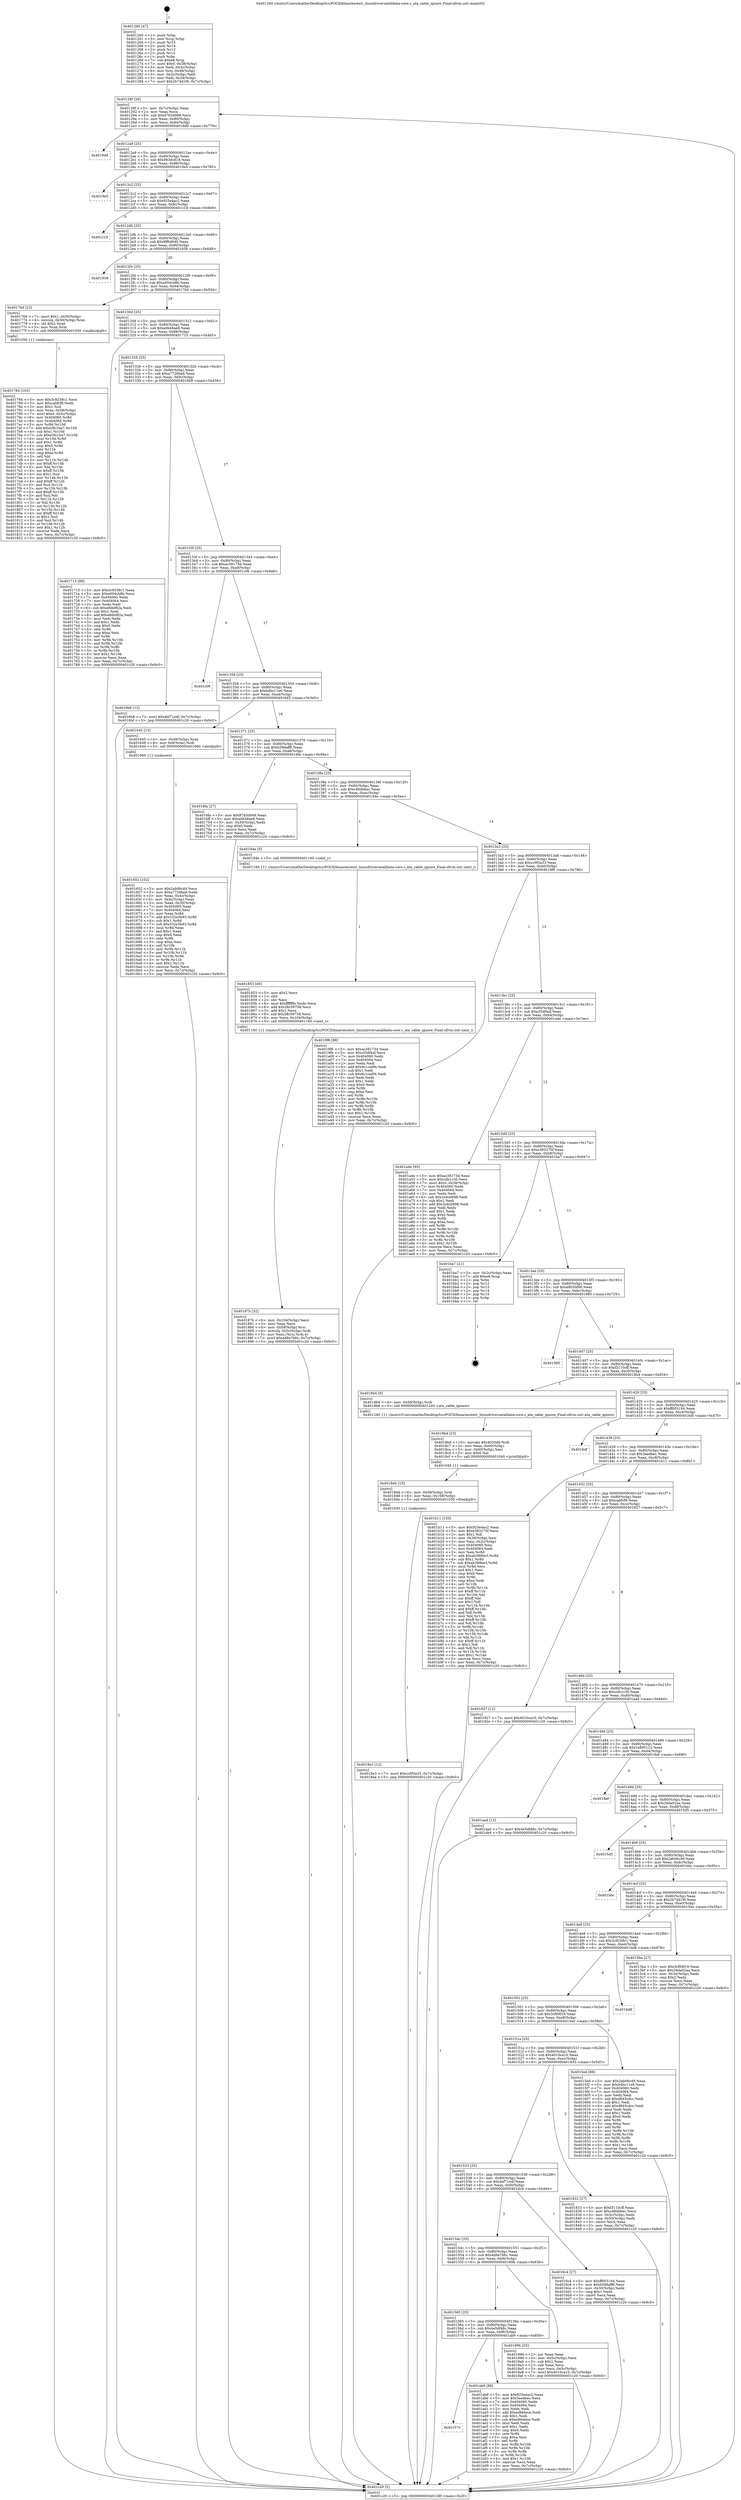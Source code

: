 digraph "0x401260" {
  label = "0x401260 (/mnt/c/Users/mathe/Desktop/tcc/POCII/binaries/extr_linuxdriversatalibata-core.c_ata_cable_ignore_Final-ollvm.out::main(0))"
  labelloc = "t"
  node[shape=record]

  Entry [label="",width=0.3,height=0.3,shape=circle,fillcolor=black,style=filled]
  "0x40128f" [label="{
     0x40128f [26]\l
     | [instrs]\l
     &nbsp;&nbsp;0x40128f \<+3\>: mov -0x7c(%rbp),%eax\l
     &nbsp;&nbsp;0x401292 \<+2\>: mov %eax,%ecx\l
     &nbsp;&nbsp;0x401294 \<+6\>: sub $0x8765d068,%ecx\l
     &nbsp;&nbsp;0x40129a \<+3\>: mov %eax,-0x80(%rbp)\l
     &nbsp;&nbsp;0x40129d \<+6\>: mov %ecx,-0x84(%rbp)\l
     &nbsp;&nbsp;0x4012a3 \<+6\>: je 00000000004019d9 \<main+0x779\>\l
  }"]
  "0x4019d9" [label="{
     0x4019d9\l
  }", style=dashed]
  "0x4012a9" [label="{
     0x4012a9 [25]\l
     | [instrs]\l
     &nbsp;&nbsp;0x4012a9 \<+5\>: jmp 00000000004012ae \<main+0x4e\>\l
     &nbsp;&nbsp;0x4012ae \<+3\>: mov -0x80(%rbp),%eax\l
     &nbsp;&nbsp;0x4012b1 \<+5\>: sub $0x883dc818,%eax\l
     &nbsp;&nbsp;0x4012b6 \<+6\>: mov %eax,-0x88(%rbp)\l
     &nbsp;&nbsp;0x4012bc \<+6\>: je 00000000004019e5 \<main+0x785\>\l
  }"]
  Exit [label="",width=0.3,height=0.3,shape=circle,fillcolor=black,style=filled,peripheries=2]
  "0x4019e5" [label="{
     0x4019e5\l
  }", style=dashed]
  "0x4012c2" [label="{
     0x4012c2 [25]\l
     | [instrs]\l
     &nbsp;&nbsp;0x4012c2 \<+5\>: jmp 00000000004012c7 \<main+0x67\>\l
     &nbsp;&nbsp;0x4012c7 \<+3\>: mov -0x80(%rbp),%eax\l
     &nbsp;&nbsp;0x4012ca \<+5\>: sub $0x925e4ac2,%eax\l
     &nbsp;&nbsp;0x4012cf \<+6\>: mov %eax,-0x8c(%rbp)\l
     &nbsp;&nbsp;0x4012d5 \<+6\>: je 0000000000401c19 \<main+0x9b9\>\l
  }"]
  "0x40157e" [label="{
     0x40157e\l
  }", style=dashed]
  "0x401c19" [label="{
     0x401c19\l
  }", style=dashed]
  "0x4012db" [label="{
     0x4012db [25]\l
     | [instrs]\l
     &nbsp;&nbsp;0x4012db \<+5\>: jmp 00000000004012e0 \<main+0x80\>\l
     &nbsp;&nbsp;0x4012e0 \<+3\>: mov -0x80(%rbp),%eax\l
     &nbsp;&nbsp;0x4012e3 \<+5\>: sub $0x9ff6d640,%eax\l
     &nbsp;&nbsp;0x4012e8 \<+6\>: mov %eax,-0x90(%rbp)\l
     &nbsp;&nbsp;0x4012ee \<+6\>: je 0000000000401938 \<main+0x6d8\>\l
  }"]
  "0x401ab9" [label="{
     0x401ab9 [88]\l
     | [instrs]\l
     &nbsp;&nbsp;0x401ab9 \<+5\>: mov $0x925e4ac2,%eax\l
     &nbsp;&nbsp;0x401abe \<+5\>: mov $0x3eedbec,%ecx\l
     &nbsp;&nbsp;0x401ac3 \<+7\>: mov 0x404060,%edx\l
     &nbsp;&nbsp;0x401aca \<+7\>: mov 0x404064,%esi\l
     &nbsp;&nbsp;0x401ad1 \<+2\>: mov %edx,%edi\l
     &nbsp;&nbsp;0x401ad3 \<+6\>: add $0xedfddece,%edi\l
     &nbsp;&nbsp;0x401ad9 \<+3\>: sub $0x1,%edi\l
     &nbsp;&nbsp;0x401adc \<+6\>: sub $0xedfddece,%edi\l
     &nbsp;&nbsp;0x401ae2 \<+3\>: imul %edi,%edx\l
     &nbsp;&nbsp;0x401ae5 \<+3\>: and $0x1,%edx\l
     &nbsp;&nbsp;0x401ae8 \<+3\>: cmp $0x0,%edx\l
     &nbsp;&nbsp;0x401aeb \<+4\>: sete %r8b\l
     &nbsp;&nbsp;0x401aef \<+3\>: cmp $0xa,%esi\l
     &nbsp;&nbsp;0x401af2 \<+4\>: setl %r9b\l
     &nbsp;&nbsp;0x401af6 \<+3\>: mov %r8b,%r10b\l
     &nbsp;&nbsp;0x401af9 \<+3\>: and %r9b,%r10b\l
     &nbsp;&nbsp;0x401afc \<+3\>: xor %r9b,%r8b\l
     &nbsp;&nbsp;0x401aff \<+3\>: or %r8b,%r10b\l
     &nbsp;&nbsp;0x401b02 \<+4\>: test $0x1,%r10b\l
     &nbsp;&nbsp;0x401b06 \<+3\>: cmovne %ecx,%eax\l
     &nbsp;&nbsp;0x401b09 \<+3\>: mov %eax,-0x7c(%rbp)\l
     &nbsp;&nbsp;0x401b0c \<+5\>: jmp 0000000000401c20 \<main+0x9c0\>\l
  }"]
  "0x401938" [label="{
     0x401938\l
  }", style=dashed]
  "0x4012f4" [label="{
     0x4012f4 [25]\l
     | [instrs]\l
     &nbsp;&nbsp;0x4012f4 \<+5\>: jmp 00000000004012f9 \<main+0x99\>\l
     &nbsp;&nbsp;0x4012f9 \<+3\>: mov -0x80(%rbp),%eax\l
     &nbsp;&nbsp;0x4012fc \<+5\>: sub $0xa004cb8b,%eax\l
     &nbsp;&nbsp;0x401301 \<+6\>: mov %eax,-0x94(%rbp)\l
     &nbsp;&nbsp;0x401307 \<+6\>: je 000000000040176d \<main+0x50d\>\l
  }"]
  "0x4018e3" [label="{
     0x4018e3 [12]\l
     | [instrs]\l
     &nbsp;&nbsp;0x4018e3 \<+7\>: movl $0xcc0f3a33,-0x7c(%rbp)\l
     &nbsp;&nbsp;0x4018ea \<+5\>: jmp 0000000000401c20 \<main+0x9c0\>\l
  }"]
  "0x40176d" [label="{
     0x40176d [23]\l
     | [instrs]\l
     &nbsp;&nbsp;0x40176d \<+7\>: movl $0x1,-0x50(%rbp)\l
     &nbsp;&nbsp;0x401774 \<+4\>: movslq -0x50(%rbp),%rax\l
     &nbsp;&nbsp;0x401778 \<+4\>: shl $0x2,%rax\l
     &nbsp;&nbsp;0x40177c \<+3\>: mov %rax,%rdi\l
     &nbsp;&nbsp;0x40177f \<+5\>: call 0000000000401050 \<malloc@plt\>\l
     | [calls]\l
     &nbsp;&nbsp;0x401050 \{1\} (unknown)\l
  }"]
  "0x40130d" [label="{
     0x40130d [25]\l
     | [instrs]\l
     &nbsp;&nbsp;0x40130d \<+5\>: jmp 0000000000401312 \<main+0xb2\>\l
     &nbsp;&nbsp;0x401312 \<+3\>: mov -0x80(%rbp),%eax\l
     &nbsp;&nbsp;0x401315 \<+5\>: sub $0xa0b48ae9,%eax\l
     &nbsp;&nbsp;0x40131a \<+6\>: mov %eax,-0x98(%rbp)\l
     &nbsp;&nbsp;0x401320 \<+6\>: je 0000000000401715 \<main+0x4b5\>\l
  }"]
  "0x4018d4" [label="{
     0x4018d4 [15]\l
     | [instrs]\l
     &nbsp;&nbsp;0x4018d4 \<+4\>: mov -0x58(%rbp),%rdi\l
     &nbsp;&nbsp;0x4018d8 \<+6\>: mov %eax,-0x108(%rbp)\l
     &nbsp;&nbsp;0x4018de \<+5\>: call 0000000000401030 \<free@plt\>\l
     | [calls]\l
     &nbsp;&nbsp;0x401030 \{1\} (unknown)\l
  }"]
  "0x401715" [label="{
     0x401715 [88]\l
     | [instrs]\l
     &nbsp;&nbsp;0x401715 \<+5\>: mov $0x3c9258c1,%eax\l
     &nbsp;&nbsp;0x40171a \<+5\>: mov $0xa004cb8b,%ecx\l
     &nbsp;&nbsp;0x40171f \<+7\>: mov 0x404060,%edx\l
     &nbsp;&nbsp;0x401726 \<+7\>: mov 0x404064,%esi\l
     &nbsp;&nbsp;0x40172d \<+2\>: mov %edx,%edi\l
     &nbsp;&nbsp;0x40172f \<+6\>: sub $0xe8dbf82a,%edi\l
     &nbsp;&nbsp;0x401735 \<+3\>: sub $0x1,%edi\l
     &nbsp;&nbsp;0x401738 \<+6\>: add $0xe8dbf82a,%edi\l
     &nbsp;&nbsp;0x40173e \<+3\>: imul %edi,%edx\l
     &nbsp;&nbsp;0x401741 \<+3\>: and $0x1,%edx\l
     &nbsp;&nbsp;0x401744 \<+3\>: cmp $0x0,%edx\l
     &nbsp;&nbsp;0x401747 \<+4\>: sete %r8b\l
     &nbsp;&nbsp;0x40174b \<+3\>: cmp $0xa,%esi\l
     &nbsp;&nbsp;0x40174e \<+4\>: setl %r9b\l
     &nbsp;&nbsp;0x401752 \<+3\>: mov %r8b,%r10b\l
     &nbsp;&nbsp;0x401755 \<+3\>: and %r9b,%r10b\l
     &nbsp;&nbsp;0x401758 \<+3\>: xor %r9b,%r8b\l
     &nbsp;&nbsp;0x40175b \<+3\>: or %r8b,%r10b\l
     &nbsp;&nbsp;0x40175e \<+4\>: test $0x1,%r10b\l
     &nbsp;&nbsp;0x401762 \<+3\>: cmovne %ecx,%eax\l
     &nbsp;&nbsp;0x401765 \<+3\>: mov %eax,-0x7c(%rbp)\l
     &nbsp;&nbsp;0x401768 \<+5\>: jmp 0000000000401c20 \<main+0x9c0\>\l
  }"]
  "0x401326" [label="{
     0x401326 [25]\l
     | [instrs]\l
     &nbsp;&nbsp;0x401326 \<+5\>: jmp 000000000040132b \<main+0xcb\>\l
     &nbsp;&nbsp;0x40132b \<+3\>: mov -0x80(%rbp),%eax\l
     &nbsp;&nbsp;0x40132e \<+5\>: sub $0xa7726ba9,%eax\l
     &nbsp;&nbsp;0x401333 \<+6\>: mov %eax,-0x9c(%rbp)\l
     &nbsp;&nbsp;0x401339 \<+6\>: je 00000000004016b8 \<main+0x458\>\l
  }"]
  "0x4018bd" [label="{
     0x4018bd [23]\l
     | [instrs]\l
     &nbsp;&nbsp;0x4018bd \<+10\>: movabs $0x4020d6,%rdi\l
     &nbsp;&nbsp;0x4018c7 \<+3\>: mov %eax,-0x60(%rbp)\l
     &nbsp;&nbsp;0x4018ca \<+3\>: mov -0x60(%rbp),%esi\l
     &nbsp;&nbsp;0x4018cd \<+2\>: mov $0x0,%al\l
     &nbsp;&nbsp;0x4018cf \<+5\>: call 0000000000401040 \<printf@plt\>\l
     | [calls]\l
     &nbsp;&nbsp;0x401040 \{1\} (unknown)\l
  }"]
  "0x4016b8" [label="{
     0x4016b8 [12]\l
     | [instrs]\l
     &nbsp;&nbsp;0x4016b8 \<+7\>: movl $0x4bf71e4f,-0x7c(%rbp)\l
     &nbsp;&nbsp;0x4016bf \<+5\>: jmp 0000000000401c20 \<main+0x9c0\>\l
  }"]
  "0x40133f" [label="{
     0x40133f [25]\l
     | [instrs]\l
     &nbsp;&nbsp;0x40133f \<+5\>: jmp 0000000000401344 \<main+0xe4\>\l
     &nbsp;&nbsp;0x401344 \<+3\>: mov -0x80(%rbp),%eax\l
     &nbsp;&nbsp;0x401347 \<+5\>: sub $0xac38173d,%eax\l
     &nbsp;&nbsp;0x40134c \<+6\>: mov %eax,-0xa0(%rbp)\l
     &nbsp;&nbsp;0x401352 \<+6\>: je 0000000000401c06 \<main+0x9a6\>\l
  }"]
  "0x401565" [label="{
     0x401565 [25]\l
     | [instrs]\l
     &nbsp;&nbsp;0x401565 \<+5\>: jmp 000000000040156a \<main+0x30a\>\l
     &nbsp;&nbsp;0x40156a \<+3\>: mov -0x80(%rbp),%eax\l
     &nbsp;&nbsp;0x40156d \<+5\>: sub $0x4e5df46c,%eax\l
     &nbsp;&nbsp;0x401572 \<+6\>: mov %eax,-0xf8(%rbp)\l
     &nbsp;&nbsp;0x401578 \<+6\>: je 0000000000401ab9 \<main+0x859\>\l
  }"]
  "0x401c06" [label="{
     0x401c06\l
  }", style=dashed]
  "0x401358" [label="{
     0x401358 [25]\l
     | [instrs]\l
     &nbsp;&nbsp;0x401358 \<+5\>: jmp 000000000040135d \<main+0xfd\>\l
     &nbsp;&nbsp;0x40135d \<+3\>: mov -0x80(%rbp),%eax\l
     &nbsp;&nbsp;0x401360 \<+5\>: sub $0xb4bc11e6,%eax\l
     &nbsp;&nbsp;0x401365 \<+6\>: mov %eax,-0xa4(%rbp)\l
     &nbsp;&nbsp;0x40136b \<+6\>: je 0000000000401645 \<main+0x3e5\>\l
  }"]
  "0x40189b" [label="{
     0x40189b [25]\l
     | [instrs]\l
     &nbsp;&nbsp;0x40189b \<+2\>: xor %eax,%eax\l
     &nbsp;&nbsp;0x40189d \<+3\>: mov -0x5c(%rbp),%ecx\l
     &nbsp;&nbsp;0x4018a0 \<+3\>: sub $0x1,%eax\l
     &nbsp;&nbsp;0x4018a3 \<+2\>: sub %eax,%ecx\l
     &nbsp;&nbsp;0x4018a5 \<+3\>: mov %ecx,-0x5c(%rbp)\l
     &nbsp;&nbsp;0x4018a8 \<+7\>: movl $0x4010ca10,-0x7c(%rbp)\l
     &nbsp;&nbsp;0x4018af \<+5\>: jmp 0000000000401c20 \<main+0x9c0\>\l
  }"]
  "0x401645" [label="{
     0x401645 [13]\l
     | [instrs]\l
     &nbsp;&nbsp;0x401645 \<+4\>: mov -0x48(%rbp),%rax\l
     &nbsp;&nbsp;0x401649 \<+4\>: mov 0x8(%rax),%rdi\l
     &nbsp;&nbsp;0x40164d \<+5\>: call 0000000000401060 \<atoi@plt\>\l
     | [calls]\l
     &nbsp;&nbsp;0x401060 \{1\} (unknown)\l
  }"]
  "0x401371" [label="{
     0x401371 [25]\l
     | [instrs]\l
     &nbsp;&nbsp;0x401371 \<+5\>: jmp 0000000000401376 \<main+0x116\>\l
     &nbsp;&nbsp;0x401376 \<+3\>: mov -0x80(%rbp),%eax\l
     &nbsp;&nbsp;0x401379 \<+5\>: sub $0xb59daff6,%eax\l
     &nbsp;&nbsp;0x40137e \<+6\>: mov %eax,-0xa8(%rbp)\l
     &nbsp;&nbsp;0x401384 \<+6\>: je 00000000004016fa \<main+0x49a\>\l
  }"]
  "0x40187b" [label="{
     0x40187b [32]\l
     | [instrs]\l
     &nbsp;&nbsp;0x40187b \<+6\>: mov -0x104(%rbp),%ecx\l
     &nbsp;&nbsp;0x401881 \<+3\>: imul %eax,%ecx\l
     &nbsp;&nbsp;0x401884 \<+4\>: mov -0x58(%rbp),%rsi\l
     &nbsp;&nbsp;0x401888 \<+4\>: movslq -0x5c(%rbp),%rdi\l
     &nbsp;&nbsp;0x40188c \<+3\>: mov %ecx,(%rsi,%rdi,4)\l
     &nbsp;&nbsp;0x40188f \<+7\>: movl $0x4d6e766c,-0x7c(%rbp)\l
     &nbsp;&nbsp;0x401896 \<+5\>: jmp 0000000000401c20 \<main+0x9c0\>\l
  }"]
  "0x4016fa" [label="{
     0x4016fa [27]\l
     | [instrs]\l
     &nbsp;&nbsp;0x4016fa \<+5\>: mov $0x8765d068,%eax\l
     &nbsp;&nbsp;0x4016ff \<+5\>: mov $0xa0b48ae9,%ecx\l
     &nbsp;&nbsp;0x401704 \<+3\>: mov -0x30(%rbp),%edx\l
     &nbsp;&nbsp;0x401707 \<+3\>: cmp $0x0,%edx\l
     &nbsp;&nbsp;0x40170a \<+3\>: cmove %ecx,%eax\l
     &nbsp;&nbsp;0x40170d \<+3\>: mov %eax,-0x7c(%rbp)\l
     &nbsp;&nbsp;0x401710 \<+5\>: jmp 0000000000401c20 \<main+0x9c0\>\l
  }"]
  "0x40138a" [label="{
     0x40138a [25]\l
     | [instrs]\l
     &nbsp;&nbsp;0x40138a \<+5\>: jmp 000000000040138f \<main+0x12f\>\l
     &nbsp;&nbsp;0x40138f \<+3\>: mov -0x80(%rbp),%eax\l
     &nbsp;&nbsp;0x401392 \<+5\>: sub $0xc484bbec,%eax\l
     &nbsp;&nbsp;0x401397 \<+6\>: mov %eax,-0xac(%rbp)\l
     &nbsp;&nbsp;0x40139d \<+6\>: je 000000000040184e \<main+0x5ee\>\l
  }"]
  "0x401853" [label="{
     0x401853 [40]\l
     | [instrs]\l
     &nbsp;&nbsp;0x401853 \<+5\>: mov $0x2,%ecx\l
     &nbsp;&nbsp;0x401858 \<+1\>: cltd\l
     &nbsp;&nbsp;0x401859 \<+2\>: idiv %ecx\l
     &nbsp;&nbsp;0x40185b \<+6\>: imul $0xfffffffe,%edx,%ecx\l
     &nbsp;&nbsp;0x401861 \<+6\>: add $0x38c59758,%ecx\l
     &nbsp;&nbsp;0x401867 \<+3\>: add $0x1,%ecx\l
     &nbsp;&nbsp;0x40186a \<+6\>: sub $0x38c59758,%ecx\l
     &nbsp;&nbsp;0x401870 \<+6\>: mov %ecx,-0x104(%rbp)\l
     &nbsp;&nbsp;0x401876 \<+5\>: call 0000000000401160 \<next_i\>\l
     | [calls]\l
     &nbsp;&nbsp;0x401160 \{1\} (/mnt/c/Users/mathe/Desktop/tcc/POCII/binaries/extr_linuxdriversatalibata-core.c_ata_cable_ignore_Final-ollvm.out::next_i)\l
  }"]
  "0x40184e" [label="{
     0x40184e [5]\l
     | [instrs]\l
     &nbsp;&nbsp;0x40184e \<+5\>: call 0000000000401160 \<next_i\>\l
     | [calls]\l
     &nbsp;&nbsp;0x401160 \{1\} (/mnt/c/Users/mathe/Desktop/tcc/POCII/binaries/extr_linuxdriversatalibata-core.c_ata_cable_ignore_Final-ollvm.out::next_i)\l
  }"]
  "0x4013a3" [label="{
     0x4013a3 [25]\l
     | [instrs]\l
     &nbsp;&nbsp;0x4013a3 \<+5\>: jmp 00000000004013a8 \<main+0x148\>\l
     &nbsp;&nbsp;0x4013a8 \<+3\>: mov -0x80(%rbp),%eax\l
     &nbsp;&nbsp;0x4013ab \<+5\>: sub $0xcc0f3a33,%eax\l
     &nbsp;&nbsp;0x4013b0 \<+6\>: mov %eax,-0xb0(%rbp)\l
     &nbsp;&nbsp;0x4013b6 \<+6\>: je 00000000004019f6 \<main+0x796\>\l
  }"]
  "0x401784" [label="{
     0x401784 [163]\l
     | [instrs]\l
     &nbsp;&nbsp;0x401784 \<+5\>: mov $0x3c9258c1,%ecx\l
     &nbsp;&nbsp;0x401789 \<+5\>: mov $0xcabfcf9,%edx\l
     &nbsp;&nbsp;0x40178e \<+3\>: mov $0x1,%sil\l
     &nbsp;&nbsp;0x401791 \<+4\>: mov %rax,-0x58(%rbp)\l
     &nbsp;&nbsp;0x401795 \<+7\>: movl $0x0,-0x5c(%rbp)\l
     &nbsp;&nbsp;0x40179c \<+8\>: mov 0x404060,%r8d\l
     &nbsp;&nbsp;0x4017a4 \<+8\>: mov 0x404064,%r9d\l
     &nbsp;&nbsp;0x4017ac \<+3\>: mov %r8d,%r10d\l
     &nbsp;&nbsp;0x4017af \<+7\>: add $0xe3fc1ba7,%r10d\l
     &nbsp;&nbsp;0x4017b6 \<+4\>: sub $0x1,%r10d\l
     &nbsp;&nbsp;0x4017ba \<+7\>: sub $0xe3fc1ba7,%r10d\l
     &nbsp;&nbsp;0x4017c1 \<+4\>: imul %r10d,%r8d\l
     &nbsp;&nbsp;0x4017c5 \<+4\>: and $0x1,%r8d\l
     &nbsp;&nbsp;0x4017c9 \<+4\>: cmp $0x0,%r8d\l
     &nbsp;&nbsp;0x4017cd \<+4\>: sete %r11b\l
     &nbsp;&nbsp;0x4017d1 \<+4\>: cmp $0xa,%r9d\l
     &nbsp;&nbsp;0x4017d5 \<+3\>: setl %bl\l
     &nbsp;&nbsp;0x4017d8 \<+3\>: mov %r11b,%r14b\l
     &nbsp;&nbsp;0x4017db \<+4\>: xor $0xff,%r14b\l
     &nbsp;&nbsp;0x4017df \<+3\>: mov %bl,%r15b\l
     &nbsp;&nbsp;0x4017e2 \<+4\>: xor $0xff,%r15b\l
     &nbsp;&nbsp;0x4017e6 \<+4\>: xor $0x1,%sil\l
     &nbsp;&nbsp;0x4017ea \<+3\>: mov %r14b,%r12b\l
     &nbsp;&nbsp;0x4017ed \<+4\>: and $0xff,%r12b\l
     &nbsp;&nbsp;0x4017f1 \<+3\>: and %sil,%r11b\l
     &nbsp;&nbsp;0x4017f4 \<+3\>: mov %r15b,%r13b\l
     &nbsp;&nbsp;0x4017f7 \<+4\>: and $0xff,%r13b\l
     &nbsp;&nbsp;0x4017fb \<+3\>: and %sil,%bl\l
     &nbsp;&nbsp;0x4017fe \<+3\>: or %r11b,%r12b\l
     &nbsp;&nbsp;0x401801 \<+3\>: or %bl,%r13b\l
     &nbsp;&nbsp;0x401804 \<+3\>: xor %r13b,%r12b\l
     &nbsp;&nbsp;0x401807 \<+3\>: or %r15b,%r14b\l
     &nbsp;&nbsp;0x40180a \<+4\>: xor $0xff,%r14b\l
     &nbsp;&nbsp;0x40180e \<+4\>: or $0x1,%sil\l
     &nbsp;&nbsp;0x401812 \<+3\>: and %sil,%r14b\l
     &nbsp;&nbsp;0x401815 \<+3\>: or %r14b,%r12b\l
     &nbsp;&nbsp;0x401818 \<+4\>: test $0x1,%r12b\l
     &nbsp;&nbsp;0x40181c \<+3\>: cmovne %edx,%ecx\l
     &nbsp;&nbsp;0x40181f \<+3\>: mov %ecx,-0x7c(%rbp)\l
     &nbsp;&nbsp;0x401822 \<+5\>: jmp 0000000000401c20 \<main+0x9c0\>\l
  }"]
  "0x4019f6" [label="{
     0x4019f6 [88]\l
     | [instrs]\l
     &nbsp;&nbsp;0x4019f6 \<+5\>: mov $0xac38173d,%eax\l
     &nbsp;&nbsp;0x4019fb \<+5\>: mov $0xcf3df4af,%ecx\l
     &nbsp;&nbsp;0x401a00 \<+7\>: mov 0x404060,%edx\l
     &nbsp;&nbsp;0x401a07 \<+7\>: mov 0x404064,%esi\l
     &nbsp;&nbsp;0x401a0e \<+2\>: mov %edx,%edi\l
     &nbsp;&nbsp;0x401a10 \<+6\>: add $0x9c1ca9f4,%edi\l
     &nbsp;&nbsp;0x401a16 \<+3\>: sub $0x1,%edi\l
     &nbsp;&nbsp;0x401a19 \<+6\>: sub $0x9c1ca9f4,%edi\l
     &nbsp;&nbsp;0x401a1f \<+3\>: imul %edi,%edx\l
     &nbsp;&nbsp;0x401a22 \<+3\>: and $0x1,%edx\l
     &nbsp;&nbsp;0x401a25 \<+3\>: cmp $0x0,%edx\l
     &nbsp;&nbsp;0x401a28 \<+4\>: sete %r8b\l
     &nbsp;&nbsp;0x401a2c \<+3\>: cmp $0xa,%esi\l
     &nbsp;&nbsp;0x401a2f \<+4\>: setl %r9b\l
     &nbsp;&nbsp;0x401a33 \<+3\>: mov %r8b,%r10b\l
     &nbsp;&nbsp;0x401a36 \<+3\>: and %r9b,%r10b\l
     &nbsp;&nbsp;0x401a39 \<+3\>: xor %r9b,%r8b\l
     &nbsp;&nbsp;0x401a3c \<+3\>: or %r8b,%r10b\l
     &nbsp;&nbsp;0x401a3f \<+4\>: test $0x1,%r10b\l
     &nbsp;&nbsp;0x401a43 \<+3\>: cmovne %ecx,%eax\l
     &nbsp;&nbsp;0x401a46 \<+3\>: mov %eax,-0x7c(%rbp)\l
     &nbsp;&nbsp;0x401a49 \<+5\>: jmp 0000000000401c20 \<main+0x9c0\>\l
  }"]
  "0x4013bc" [label="{
     0x4013bc [25]\l
     | [instrs]\l
     &nbsp;&nbsp;0x4013bc \<+5\>: jmp 00000000004013c1 \<main+0x161\>\l
     &nbsp;&nbsp;0x4013c1 \<+3\>: mov -0x80(%rbp),%eax\l
     &nbsp;&nbsp;0x4013c4 \<+5\>: sub $0xcf3df4af,%eax\l
     &nbsp;&nbsp;0x4013c9 \<+6\>: mov %eax,-0xb4(%rbp)\l
     &nbsp;&nbsp;0x4013cf \<+6\>: je 0000000000401a4e \<main+0x7ee\>\l
  }"]
  "0x40154c" [label="{
     0x40154c [25]\l
     | [instrs]\l
     &nbsp;&nbsp;0x40154c \<+5\>: jmp 0000000000401551 \<main+0x2f1\>\l
     &nbsp;&nbsp;0x401551 \<+3\>: mov -0x80(%rbp),%eax\l
     &nbsp;&nbsp;0x401554 \<+5\>: sub $0x4d6e766c,%eax\l
     &nbsp;&nbsp;0x401559 \<+6\>: mov %eax,-0xf4(%rbp)\l
     &nbsp;&nbsp;0x40155f \<+6\>: je 000000000040189b \<main+0x63b\>\l
  }"]
  "0x401a4e" [label="{
     0x401a4e [95]\l
     | [instrs]\l
     &nbsp;&nbsp;0x401a4e \<+5\>: mov $0xac38173d,%eax\l
     &nbsp;&nbsp;0x401a53 \<+5\>: mov $0xcdb1c30,%ecx\l
     &nbsp;&nbsp;0x401a58 \<+7\>: movl $0x0,-0x38(%rbp)\l
     &nbsp;&nbsp;0x401a5f \<+7\>: mov 0x404060,%edx\l
     &nbsp;&nbsp;0x401a66 \<+7\>: mov 0x404064,%esi\l
     &nbsp;&nbsp;0x401a6d \<+2\>: mov %edx,%edi\l
     &nbsp;&nbsp;0x401a6f \<+6\>: sub $0x2e4cb698,%edi\l
     &nbsp;&nbsp;0x401a75 \<+3\>: sub $0x1,%edi\l
     &nbsp;&nbsp;0x401a78 \<+6\>: add $0x2e4cb698,%edi\l
     &nbsp;&nbsp;0x401a7e \<+3\>: imul %edi,%edx\l
     &nbsp;&nbsp;0x401a81 \<+3\>: and $0x1,%edx\l
     &nbsp;&nbsp;0x401a84 \<+3\>: cmp $0x0,%edx\l
     &nbsp;&nbsp;0x401a87 \<+4\>: sete %r8b\l
     &nbsp;&nbsp;0x401a8b \<+3\>: cmp $0xa,%esi\l
     &nbsp;&nbsp;0x401a8e \<+4\>: setl %r9b\l
     &nbsp;&nbsp;0x401a92 \<+3\>: mov %r8b,%r10b\l
     &nbsp;&nbsp;0x401a95 \<+3\>: and %r9b,%r10b\l
     &nbsp;&nbsp;0x401a98 \<+3\>: xor %r9b,%r8b\l
     &nbsp;&nbsp;0x401a9b \<+3\>: or %r8b,%r10b\l
     &nbsp;&nbsp;0x401a9e \<+4\>: test $0x1,%r10b\l
     &nbsp;&nbsp;0x401aa2 \<+3\>: cmovne %ecx,%eax\l
     &nbsp;&nbsp;0x401aa5 \<+3\>: mov %eax,-0x7c(%rbp)\l
     &nbsp;&nbsp;0x401aa8 \<+5\>: jmp 0000000000401c20 \<main+0x9c0\>\l
  }"]
  "0x4013d5" [label="{
     0x4013d5 [25]\l
     | [instrs]\l
     &nbsp;&nbsp;0x4013d5 \<+5\>: jmp 00000000004013da \<main+0x17a\>\l
     &nbsp;&nbsp;0x4013da \<+3\>: mov -0x80(%rbp),%eax\l
     &nbsp;&nbsp;0x4013dd \<+5\>: sub $0xe383275f,%eax\l
     &nbsp;&nbsp;0x4013e2 \<+6\>: mov %eax,-0xb8(%rbp)\l
     &nbsp;&nbsp;0x4013e8 \<+6\>: je 0000000000401ba7 \<main+0x947\>\l
  }"]
  "0x4016c4" [label="{
     0x4016c4 [27]\l
     | [instrs]\l
     &nbsp;&nbsp;0x4016c4 \<+5\>: mov $0xff003194,%eax\l
     &nbsp;&nbsp;0x4016c9 \<+5\>: mov $0xb59daff6,%ecx\l
     &nbsp;&nbsp;0x4016ce \<+3\>: mov -0x30(%rbp),%edx\l
     &nbsp;&nbsp;0x4016d1 \<+3\>: cmp $0x1,%edx\l
     &nbsp;&nbsp;0x4016d4 \<+3\>: cmovl %ecx,%eax\l
     &nbsp;&nbsp;0x4016d7 \<+3\>: mov %eax,-0x7c(%rbp)\l
     &nbsp;&nbsp;0x4016da \<+5\>: jmp 0000000000401c20 \<main+0x9c0\>\l
  }"]
  "0x401ba7" [label="{
     0x401ba7 [21]\l
     | [instrs]\l
     &nbsp;&nbsp;0x401ba7 \<+3\>: mov -0x2c(%rbp),%eax\l
     &nbsp;&nbsp;0x401baa \<+7\>: add $0xe8,%rsp\l
     &nbsp;&nbsp;0x401bb1 \<+1\>: pop %rbx\l
     &nbsp;&nbsp;0x401bb2 \<+2\>: pop %r12\l
     &nbsp;&nbsp;0x401bb4 \<+2\>: pop %r13\l
     &nbsp;&nbsp;0x401bb6 \<+2\>: pop %r14\l
     &nbsp;&nbsp;0x401bb8 \<+2\>: pop %r15\l
     &nbsp;&nbsp;0x401bba \<+1\>: pop %rbp\l
     &nbsp;&nbsp;0x401bbb \<+1\>: ret\l
  }"]
  "0x4013ee" [label="{
     0x4013ee [25]\l
     | [instrs]\l
     &nbsp;&nbsp;0x4013ee \<+5\>: jmp 00000000004013f3 \<main+0x193\>\l
     &nbsp;&nbsp;0x4013f3 \<+3\>: mov -0x80(%rbp),%eax\l
     &nbsp;&nbsp;0x4013f6 \<+5\>: sub $0xe8b50f06,%eax\l
     &nbsp;&nbsp;0x4013fb \<+6\>: mov %eax,-0xbc(%rbp)\l
     &nbsp;&nbsp;0x401401 \<+6\>: je 0000000000401985 \<main+0x725\>\l
  }"]
  "0x401533" [label="{
     0x401533 [25]\l
     | [instrs]\l
     &nbsp;&nbsp;0x401533 \<+5\>: jmp 0000000000401538 \<main+0x2d8\>\l
     &nbsp;&nbsp;0x401538 \<+3\>: mov -0x80(%rbp),%eax\l
     &nbsp;&nbsp;0x40153b \<+5\>: sub $0x4bf71e4f,%eax\l
     &nbsp;&nbsp;0x401540 \<+6\>: mov %eax,-0xf0(%rbp)\l
     &nbsp;&nbsp;0x401546 \<+6\>: je 00000000004016c4 \<main+0x464\>\l
  }"]
  "0x401985" [label="{
     0x401985\l
  }", style=dashed]
  "0x401407" [label="{
     0x401407 [25]\l
     | [instrs]\l
     &nbsp;&nbsp;0x401407 \<+5\>: jmp 000000000040140c \<main+0x1ac\>\l
     &nbsp;&nbsp;0x40140c \<+3\>: mov -0x80(%rbp),%eax\l
     &nbsp;&nbsp;0x40140f \<+5\>: sub $0xf3110cff,%eax\l
     &nbsp;&nbsp;0x401414 \<+6\>: mov %eax,-0xc0(%rbp)\l
     &nbsp;&nbsp;0x40141a \<+6\>: je 00000000004018b4 \<main+0x654\>\l
  }"]
  "0x401833" [label="{
     0x401833 [27]\l
     | [instrs]\l
     &nbsp;&nbsp;0x401833 \<+5\>: mov $0xf3110cff,%eax\l
     &nbsp;&nbsp;0x401838 \<+5\>: mov $0xc484bbec,%ecx\l
     &nbsp;&nbsp;0x40183d \<+3\>: mov -0x5c(%rbp),%edx\l
     &nbsp;&nbsp;0x401840 \<+3\>: cmp -0x50(%rbp),%edx\l
     &nbsp;&nbsp;0x401843 \<+3\>: cmovl %ecx,%eax\l
     &nbsp;&nbsp;0x401846 \<+3\>: mov %eax,-0x7c(%rbp)\l
     &nbsp;&nbsp;0x401849 \<+5\>: jmp 0000000000401c20 \<main+0x9c0\>\l
  }"]
  "0x4018b4" [label="{
     0x4018b4 [9]\l
     | [instrs]\l
     &nbsp;&nbsp;0x4018b4 \<+4\>: mov -0x58(%rbp),%rdi\l
     &nbsp;&nbsp;0x4018b8 \<+5\>: call 0000000000401240 \<ata_cable_ignore\>\l
     | [calls]\l
     &nbsp;&nbsp;0x401240 \{1\} (/mnt/c/Users/mathe/Desktop/tcc/POCII/binaries/extr_linuxdriversatalibata-core.c_ata_cable_ignore_Final-ollvm.out::ata_cable_ignore)\l
  }"]
  "0x401420" [label="{
     0x401420 [25]\l
     | [instrs]\l
     &nbsp;&nbsp;0x401420 \<+5\>: jmp 0000000000401425 \<main+0x1c5\>\l
     &nbsp;&nbsp;0x401425 \<+3\>: mov -0x80(%rbp),%eax\l
     &nbsp;&nbsp;0x401428 \<+5\>: sub $0xff003194,%eax\l
     &nbsp;&nbsp;0x40142d \<+6\>: mov %eax,-0xc4(%rbp)\l
     &nbsp;&nbsp;0x401433 \<+6\>: je 00000000004016df \<main+0x47f\>\l
  }"]
  "0x401652" [label="{
     0x401652 [102]\l
     | [instrs]\l
     &nbsp;&nbsp;0x401652 \<+5\>: mov $0x2ab06c49,%ecx\l
     &nbsp;&nbsp;0x401657 \<+5\>: mov $0xa7726ba9,%edx\l
     &nbsp;&nbsp;0x40165c \<+3\>: mov %eax,-0x4c(%rbp)\l
     &nbsp;&nbsp;0x40165f \<+3\>: mov -0x4c(%rbp),%eax\l
     &nbsp;&nbsp;0x401662 \<+3\>: mov %eax,-0x30(%rbp)\l
     &nbsp;&nbsp;0x401665 \<+7\>: mov 0x404060,%eax\l
     &nbsp;&nbsp;0x40166c \<+7\>: mov 0x404064,%esi\l
     &nbsp;&nbsp;0x401673 \<+3\>: mov %eax,%r8d\l
     &nbsp;&nbsp;0x401676 \<+7\>: add $0x332e3b93,%r8d\l
     &nbsp;&nbsp;0x40167d \<+4\>: sub $0x1,%r8d\l
     &nbsp;&nbsp;0x401681 \<+7\>: sub $0x332e3b93,%r8d\l
     &nbsp;&nbsp;0x401688 \<+4\>: imul %r8d,%eax\l
     &nbsp;&nbsp;0x40168c \<+3\>: and $0x1,%eax\l
     &nbsp;&nbsp;0x40168f \<+3\>: cmp $0x0,%eax\l
     &nbsp;&nbsp;0x401692 \<+4\>: sete %r9b\l
     &nbsp;&nbsp;0x401696 \<+3\>: cmp $0xa,%esi\l
     &nbsp;&nbsp;0x401699 \<+4\>: setl %r10b\l
     &nbsp;&nbsp;0x40169d \<+3\>: mov %r9b,%r11b\l
     &nbsp;&nbsp;0x4016a0 \<+3\>: and %r10b,%r11b\l
     &nbsp;&nbsp;0x4016a3 \<+3\>: xor %r10b,%r9b\l
     &nbsp;&nbsp;0x4016a6 \<+3\>: or %r9b,%r11b\l
     &nbsp;&nbsp;0x4016a9 \<+4\>: test $0x1,%r11b\l
     &nbsp;&nbsp;0x4016ad \<+3\>: cmovne %edx,%ecx\l
     &nbsp;&nbsp;0x4016b0 \<+3\>: mov %ecx,-0x7c(%rbp)\l
     &nbsp;&nbsp;0x4016b3 \<+5\>: jmp 0000000000401c20 \<main+0x9c0\>\l
  }"]
  "0x4016df" [label="{
     0x4016df\l
  }", style=dashed]
  "0x401439" [label="{
     0x401439 [25]\l
     | [instrs]\l
     &nbsp;&nbsp;0x401439 \<+5\>: jmp 000000000040143e \<main+0x1de\>\l
     &nbsp;&nbsp;0x40143e \<+3\>: mov -0x80(%rbp),%eax\l
     &nbsp;&nbsp;0x401441 \<+5\>: sub $0x3eedbec,%eax\l
     &nbsp;&nbsp;0x401446 \<+6\>: mov %eax,-0xc8(%rbp)\l
     &nbsp;&nbsp;0x40144c \<+6\>: je 0000000000401b11 \<main+0x8b1\>\l
  }"]
  "0x40151a" [label="{
     0x40151a [25]\l
     | [instrs]\l
     &nbsp;&nbsp;0x40151a \<+5\>: jmp 000000000040151f \<main+0x2bf\>\l
     &nbsp;&nbsp;0x40151f \<+3\>: mov -0x80(%rbp),%eax\l
     &nbsp;&nbsp;0x401522 \<+5\>: sub $0x4010ca10,%eax\l
     &nbsp;&nbsp;0x401527 \<+6\>: mov %eax,-0xec(%rbp)\l
     &nbsp;&nbsp;0x40152d \<+6\>: je 0000000000401833 \<main+0x5d3\>\l
  }"]
  "0x401b11" [label="{
     0x401b11 [150]\l
     | [instrs]\l
     &nbsp;&nbsp;0x401b11 \<+5\>: mov $0x925e4ac2,%eax\l
     &nbsp;&nbsp;0x401b16 \<+5\>: mov $0xe383275f,%ecx\l
     &nbsp;&nbsp;0x401b1b \<+2\>: mov $0x1,%dl\l
     &nbsp;&nbsp;0x401b1d \<+3\>: mov -0x38(%rbp),%esi\l
     &nbsp;&nbsp;0x401b20 \<+3\>: mov %esi,-0x2c(%rbp)\l
     &nbsp;&nbsp;0x401b23 \<+7\>: mov 0x404060,%esi\l
     &nbsp;&nbsp;0x401b2a \<+7\>: mov 0x404064,%edi\l
     &nbsp;&nbsp;0x401b31 \<+3\>: mov %esi,%r8d\l
     &nbsp;&nbsp;0x401b34 \<+7\>: add $0xab399be3,%r8d\l
     &nbsp;&nbsp;0x401b3b \<+4\>: sub $0x1,%r8d\l
     &nbsp;&nbsp;0x401b3f \<+7\>: sub $0xab399be3,%r8d\l
     &nbsp;&nbsp;0x401b46 \<+4\>: imul %r8d,%esi\l
     &nbsp;&nbsp;0x401b4a \<+3\>: and $0x1,%esi\l
     &nbsp;&nbsp;0x401b4d \<+3\>: cmp $0x0,%esi\l
     &nbsp;&nbsp;0x401b50 \<+4\>: sete %r9b\l
     &nbsp;&nbsp;0x401b54 \<+3\>: cmp $0xa,%edi\l
     &nbsp;&nbsp;0x401b57 \<+4\>: setl %r10b\l
     &nbsp;&nbsp;0x401b5b \<+3\>: mov %r9b,%r11b\l
     &nbsp;&nbsp;0x401b5e \<+4\>: xor $0xff,%r11b\l
     &nbsp;&nbsp;0x401b62 \<+3\>: mov %r10b,%bl\l
     &nbsp;&nbsp;0x401b65 \<+3\>: xor $0xff,%bl\l
     &nbsp;&nbsp;0x401b68 \<+3\>: xor $0x1,%dl\l
     &nbsp;&nbsp;0x401b6b \<+3\>: mov %r11b,%r14b\l
     &nbsp;&nbsp;0x401b6e \<+4\>: and $0xff,%r14b\l
     &nbsp;&nbsp;0x401b72 \<+3\>: and %dl,%r9b\l
     &nbsp;&nbsp;0x401b75 \<+3\>: mov %bl,%r15b\l
     &nbsp;&nbsp;0x401b78 \<+4\>: and $0xff,%r15b\l
     &nbsp;&nbsp;0x401b7c \<+3\>: and %dl,%r10b\l
     &nbsp;&nbsp;0x401b7f \<+3\>: or %r9b,%r14b\l
     &nbsp;&nbsp;0x401b82 \<+3\>: or %r10b,%r15b\l
     &nbsp;&nbsp;0x401b85 \<+3\>: xor %r15b,%r14b\l
     &nbsp;&nbsp;0x401b88 \<+3\>: or %bl,%r11b\l
     &nbsp;&nbsp;0x401b8b \<+4\>: xor $0xff,%r11b\l
     &nbsp;&nbsp;0x401b8f \<+3\>: or $0x1,%dl\l
     &nbsp;&nbsp;0x401b92 \<+3\>: and %dl,%r11b\l
     &nbsp;&nbsp;0x401b95 \<+3\>: or %r11b,%r14b\l
     &nbsp;&nbsp;0x401b98 \<+4\>: test $0x1,%r14b\l
     &nbsp;&nbsp;0x401b9c \<+3\>: cmovne %ecx,%eax\l
     &nbsp;&nbsp;0x401b9f \<+3\>: mov %eax,-0x7c(%rbp)\l
     &nbsp;&nbsp;0x401ba2 \<+5\>: jmp 0000000000401c20 \<main+0x9c0\>\l
  }"]
  "0x401452" [label="{
     0x401452 [25]\l
     | [instrs]\l
     &nbsp;&nbsp;0x401452 \<+5\>: jmp 0000000000401457 \<main+0x1f7\>\l
     &nbsp;&nbsp;0x401457 \<+3\>: mov -0x80(%rbp),%eax\l
     &nbsp;&nbsp;0x40145a \<+5\>: sub $0xcabfcf9,%eax\l
     &nbsp;&nbsp;0x40145f \<+6\>: mov %eax,-0xcc(%rbp)\l
     &nbsp;&nbsp;0x401465 \<+6\>: je 0000000000401827 \<main+0x5c7\>\l
  }"]
  "0x4015ed" [label="{
     0x4015ed [88]\l
     | [instrs]\l
     &nbsp;&nbsp;0x4015ed \<+5\>: mov $0x2ab06c49,%eax\l
     &nbsp;&nbsp;0x4015f2 \<+5\>: mov $0xb4bc11e6,%ecx\l
     &nbsp;&nbsp;0x4015f7 \<+7\>: mov 0x404060,%edx\l
     &nbsp;&nbsp;0x4015fe \<+7\>: mov 0x404064,%esi\l
     &nbsp;&nbsp;0x401605 \<+2\>: mov %edx,%edi\l
     &nbsp;&nbsp;0x401607 \<+6\>: sub $0xd845cdcc,%edi\l
     &nbsp;&nbsp;0x40160d \<+3\>: sub $0x1,%edi\l
     &nbsp;&nbsp;0x401610 \<+6\>: add $0xd845cdcc,%edi\l
     &nbsp;&nbsp;0x401616 \<+3\>: imul %edi,%edx\l
     &nbsp;&nbsp;0x401619 \<+3\>: and $0x1,%edx\l
     &nbsp;&nbsp;0x40161c \<+3\>: cmp $0x0,%edx\l
     &nbsp;&nbsp;0x40161f \<+4\>: sete %r8b\l
     &nbsp;&nbsp;0x401623 \<+3\>: cmp $0xa,%esi\l
     &nbsp;&nbsp;0x401626 \<+4\>: setl %r9b\l
     &nbsp;&nbsp;0x40162a \<+3\>: mov %r8b,%r10b\l
     &nbsp;&nbsp;0x40162d \<+3\>: and %r9b,%r10b\l
     &nbsp;&nbsp;0x401630 \<+3\>: xor %r9b,%r8b\l
     &nbsp;&nbsp;0x401633 \<+3\>: or %r8b,%r10b\l
     &nbsp;&nbsp;0x401636 \<+4\>: test $0x1,%r10b\l
     &nbsp;&nbsp;0x40163a \<+3\>: cmovne %ecx,%eax\l
     &nbsp;&nbsp;0x40163d \<+3\>: mov %eax,-0x7c(%rbp)\l
     &nbsp;&nbsp;0x401640 \<+5\>: jmp 0000000000401c20 \<main+0x9c0\>\l
  }"]
  "0x401827" [label="{
     0x401827 [12]\l
     | [instrs]\l
     &nbsp;&nbsp;0x401827 \<+7\>: movl $0x4010ca10,-0x7c(%rbp)\l
     &nbsp;&nbsp;0x40182e \<+5\>: jmp 0000000000401c20 \<main+0x9c0\>\l
  }"]
  "0x40146b" [label="{
     0x40146b [25]\l
     | [instrs]\l
     &nbsp;&nbsp;0x40146b \<+5\>: jmp 0000000000401470 \<main+0x210\>\l
     &nbsp;&nbsp;0x401470 \<+3\>: mov -0x80(%rbp),%eax\l
     &nbsp;&nbsp;0x401473 \<+5\>: sub $0xcdb1c30,%eax\l
     &nbsp;&nbsp;0x401478 \<+6\>: mov %eax,-0xd0(%rbp)\l
     &nbsp;&nbsp;0x40147e \<+6\>: je 0000000000401aad \<main+0x84d\>\l
  }"]
  "0x401501" [label="{
     0x401501 [25]\l
     | [instrs]\l
     &nbsp;&nbsp;0x401501 \<+5\>: jmp 0000000000401506 \<main+0x2a6\>\l
     &nbsp;&nbsp;0x401506 \<+3\>: mov -0x80(%rbp),%eax\l
     &nbsp;&nbsp;0x401509 \<+5\>: sub $0x3cf09f19,%eax\l
     &nbsp;&nbsp;0x40150e \<+6\>: mov %eax,-0xe8(%rbp)\l
     &nbsp;&nbsp;0x401514 \<+6\>: je 00000000004015ed \<main+0x38d\>\l
  }"]
  "0x401aad" [label="{
     0x401aad [12]\l
     | [instrs]\l
     &nbsp;&nbsp;0x401aad \<+7\>: movl $0x4e5df46c,-0x7c(%rbp)\l
     &nbsp;&nbsp;0x401ab4 \<+5\>: jmp 0000000000401c20 \<main+0x9c0\>\l
  }"]
  "0x401484" [label="{
     0x401484 [25]\l
     | [instrs]\l
     &nbsp;&nbsp;0x401484 \<+5\>: jmp 0000000000401489 \<main+0x229\>\l
     &nbsp;&nbsp;0x401489 \<+3\>: mov -0x80(%rbp),%eax\l
     &nbsp;&nbsp;0x40148c \<+5\>: sub $0x1e895112,%eax\l
     &nbsp;&nbsp;0x401491 \<+6\>: mov %eax,-0xd4(%rbp)\l
     &nbsp;&nbsp;0x401497 \<+6\>: je 00000000004018ef \<main+0x68f\>\l
  }"]
  "0x401bd8" [label="{
     0x401bd8\l
  }", style=dashed]
  "0x4018ef" [label="{
     0x4018ef\l
  }", style=dashed]
  "0x40149d" [label="{
     0x40149d [25]\l
     | [instrs]\l
     &nbsp;&nbsp;0x40149d \<+5\>: jmp 00000000004014a2 \<main+0x242\>\l
     &nbsp;&nbsp;0x4014a2 \<+3\>: mov -0x80(%rbp),%eax\l
     &nbsp;&nbsp;0x4014a5 \<+5\>: sub $0x26da02aa,%eax\l
     &nbsp;&nbsp;0x4014aa \<+6\>: mov %eax,-0xd8(%rbp)\l
     &nbsp;&nbsp;0x4014b0 \<+6\>: je 00000000004015d5 \<main+0x375\>\l
  }"]
  "0x401260" [label="{
     0x401260 [47]\l
     | [instrs]\l
     &nbsp;&nbsp;0x401260 \<+1\>: push %rbp\l
     &nbsp;&nbsp;0x401261 \<+3\>: mov %rsp,%rbp\l
     &nbsp;&nbsp;0x401264 \<+2\>: push %r15\l
     &nbsp;&nbsp;0x401266 \<+2\>: push %r14\l
     &nbsp;&nbsp;0x401268 \<+2\>: push %r13\l
     &nbsp;&nbsp;0x40126a \<+2\>: push %r12\l
     &nbsp;&nbsp;0x40126c \<+1\>: push %rbx\l
     &nbsp;&nbsp;0x40126d \<+7\>: sub $0xe8,%rsp\l
     &nbsp;&nbsp;0x401274 \<+7\>: movl $0x0,-0x38(%rbp)\l
     &nbsp;&nbsp;0x40127b \<+3\>: mov %edi,-0x3c(%rbp)\l
     &nbsp;&nbsp;0x40127e \<+4\>: mov %rsi,-0x48(%rbp)\l
     &nbsp;&nbsp;0x401282 \<+3\>: mov -0x3c(%rbp),%edi\l
     &nbsp;&nbsp;0x401285 \<+3\>: mov %edi,-0x34(%rbp)\l
     &nbsp;&nbsp;0x401288 \<+7\>: movl $0x2b74d1f6,-0x7c(%rbp)\l
  }"]
  "0x4015d5" [label="{
     0x4015d5\l
  }", style=dashed]
  "0x4014b6" [label="{
     0x4014b6 [25]\l
     | [instrs]\l
     &nbsp;&nbsp;0x4014b6 \<+5\>: jmp 00000000004014bb \<main+0x25b\>\l
     &nbsp;&nbsp;0x4014bb \<+3\>: mov -0x80(%rbp),%eax\l
     &nbsp;&nbsp;0x4014be \<+5\>: sub $0x2ab06c49,%eax\l
     &nbsp;&nbsp;0x4014c3 \<+6\>: mov %eax,-0xdc(%rbp)\l
     &nbsp;&nbsp;0x4014c9 \<+6\>: je 0000000000401bbc \<main+0x95c\>\l
  }"]
  "0x401c20" [label="{
     0x401c20 [5]\l
     | [instrs]\l
     &nbsp;&nbsp;0x401c20 \<+5\>: jmp 000000000040128f \<main+0x2f\>\l
  }"]
  "0x401bbc" [label="{
     0x401bbc\l
  }", style=dashed]
  "0x4014cf" [label="{
     0x4014cf [25]\l
     | [instrs]\l
     &nbsp;&nbsp;0x4014cf \<+5\>: jmp 00000000004014d4 \<main+0x274\>\l
     &nbsp;&nbsp;0x4014d4 \<+3\>: mov -0x80(%rbp),%eax\l
     &nbsp;&nbsp;0x4014d7 \<+5\>: sub $0x2b74d1f6,%eax\l
     &nbsp;&nbsp;0x4014dc \<+6\>: mov %eax,-0xe0(%rbp)\l
     &nbsp;&nbsp;0x4014e2 \<+6\>: je 00000000004015ba \<main+0x35a\>\l
  }"]
  "0x4014e8" [label="{
     0x4014e8 [25]\l
     | [instrs]\l
     &nbsp;&nbsp;0x4014e8 \<+5\>: jmp 00000000004014ed \<main+0x28d\>\l
     &nbsp;&nbsp;0x4014ed \<+3\>: mov -0x80(%rbp),%eax\l
     &nbsp;&nbsp;0x4014f0 \<+5\>: sub $0x3c9258c1,%eax\l
     &nbsp;&nbsp;0x4014f5 \<+6\>: mov %eax,-0xe4(%rbp)\l
     &nbsp;&nbsp;0x4014fb \<+6\>: je 0000000000401bd8 \<main+0x978\>\l
  }"]
  "0x4015ba" [label="{
     0x4015ba [27]\l
     | [instrs]\l
     &nbsp;&nbsp;0x4015ba \<+5\>: mov $0x3cf09f19,%eax\l
     &nbsp;&nbsp;0x4015bf \<+5\>: mov $0x26da02aa,%ecx\l
     &nbsp;&nbsp;0x4015c4 \<+3\>: mov -0x34(%rbp),%edx\l
     &nbsp;&nbsp;0x4015c7 \<+3\>: cmp $0x2,%edx\l
     &nbsp;&nbsp;0x4015ca \<+3\>: cmovne %ecx,%eax\l
     &nbsp;&nbsp;0x4015cd \<+3\>: mov %eax,-0x7c(%rbp)\l
     &nbsp;&nbsp;0x4015d0 \<+5\>: jmp 0000000000401c20 \<main+0x9c0\>\l
  }"]
  Entry -> "0x401260" [label=" 1"]
  "0x40128f" -> "0x4019d9" [label=" 0"]
  "0x40128f" -> "0x4012a9" [label=" 20"]
  "0x401ba7" -> Exit [label=" 1"]
  "0x4012a9" -> "0x4019e5" [label=" 0"]
  "0x4012a9" -> "0x4012c2" [label=" 20"]
  "0x401b11" -> "0x401c20" [label=" 1"]
  "0x4012c2" -> "0x401c19" [label=" 0"]
  "0x4012c2" -> "0x4012db" [label=" 20"]
  "0x401ab9" -> "0x401c20" [label=" 1"]
  "0x4012db" -> "0x401938" [label=" 0"]
  "0x4012db" -> "0x4012f4" [label=" 20"]
  "0x401565" -> "0x40157e" [label=" 0"]
  "0x4012f4" -> "0x40176d" [label=" 1"]
  "0x4012f4" -> "0x40130d" [label=" 19"]
  "0x401565" -> "0x401ab9" [label=" 1"]
  "0x40130d" -> "0x401715" [label=" 1"]
  "0x40130d" -> "0x401326" [label=" 18"]
  "0x401aad" -> "0x401c20" [label=" 1"]
  "0x401326" -> "0x4016b8" [label=" 1"]
  "0x401326" -> "0x40133f" [label=" 17"]
  "0x401a4e" -> "0x401c20" [label=" 1"]
  "0x40133f" -> "0x401c06" [label=" 0"]
  "0x40133f" -> "0x401358" [label=" 17"]
  "0x4019f6" -> "0x401c20" [label=" 1"]
  "0x401358" -> "0x401645" [label=" 1"]
  "0x401358" -> "0x401371" [label=" 16"]
  "0x4018e3" -> "0x401c20" [label=" 1"]
  "0x401371" -> "0x4016fa" [label=" 1"]
  "0x401371" -> "0x40138a" [label=" 15"]
  "0x4018bd" -> "0x4018d4" [label=" 1"]
  "0x40138a" -> "0x40184e" [label=" 1"]
  "0x40138a" -> "0x4013a3" [label=" 14"]
  "0x4018b4" -> "0x4018bd" [label=" 1"]
  "0x4013a3" -> "0x4019f6" [label=" 1"]
  "0x4013a3" -> "0x4013bc" [label=" 13"]
  "0x40189b" -> "0x401c20" [label=" 1"]
  "0x4013bc" -> "0x401a4e" [label=" 1"]
  "0x4013bc" -> "0x4013d5" [label=" 12"]
  "0x40154c" -> "0x401565" [label=" 1"]
  "0x4013d5" -> "0x401ba7" [label=" 1"]
  "0x4013d5" -> "0x4013ee" [label=" 11"]
  "0x40154c" -> "0x40189b" [label=" 1"]
  "0x4013ee" -> "0x401985" [label=" 0"]
  "0x4013ee" -> "0x401407" [label=" 11"]
  "0x40187b" -> "0x401c20" [label=" 1"]
  "0x401407" -> "0x4018b4" [label=" 1"]
  "0x401407" -> "0x401420" [label=" 10"]
  "0x401853" -> "0x40187b" [label=" 1"]
  "0x401420" -> "0x4016df" [label=" 0"]
  "0x401420" -> "0x401439" [label=" 10"]
  "0x401833" -> "0x401c20" [label=" 2"]
  "0x401439" -> "0x401b11" [label=" 1"]
  "0x401439" -> "0x401452" [label=" 9"]
  "0x401827" -> "0x401c20" [label=" 1"]
  "0x401452" -> "0x401827" [label=" 1"]
  "0x401452" -> "0x40146b" [label=" 8"]
  "0x401784" -> "0x401c20" [label=" 1"]
  "0x40146b" -> "0x401aad" [label=" 1"]
  "0x40146b" -> "0x401484" [label=" 7"]
  "0x401715" -> "0x401c20" [label=" 1"]
  "0x401484" -> "0x4018ef" [label=" 0"]
  "0x401484" -> "0x40149d" [label=" 7"]
  "0x4016fa" -> "0x401c20" [label=" 1"]
  "0x40149d" -> "0x4015d5" [label=" 0"]
  "0x40149d" -> "0x4014b6" [label=" 7"]
  "0x401533" -> "0x40154c" [label=" 2"]
  "0x4014b6" -> "0x401bbc" [label=" 0"]
  "0x4014b6" -> "0x4014cf" [label=" 7"]
  "0x401533" -> "0x4016c4" [label=" 1"]
  "0x4014cf" -> "0x4015ba" [label=" 1"]
  "0x4014cf" -> "0x4014e8" [label=" 6"]
  "0x4015ba" -> "0x401c20" [label=" 1"]
  "0x401260" -> "0x40128f" [label=" 1"]
  "0x401c20" -> "0x40128f" [label=" 19"]
  "0x4016c4" -> "0x401c20" [label=" 1"]
  "0x4014e8" -> "0x401bd8" [label=" 0"]
  "0x4014e8" -> "0x401501" [label=" 6"]
  "0x40176d" -> "0x401784" [label=" 1"]
  "0x401501" -> "0x4015ed" [label=" 1"]
  "0x401501" -> "0x40151a" [label=" 5"]
  "0x4015ed" -> "0x401c20" [label=" 1"]
  "0x401645" -> "0x401652" [label=" 1"]
  "0x401652" -> "0x401c20" [label=" 1"]
  "0x4016b8" -> "0x401c20" [label=" 1"]
  "0x40184e" -> "0x401853" [label=" 1"]
  "0x40151a" -> "0x401833" [label=" 2"]
  "0x40151a" -> "0x401533" [label=" 3"]
  "0x4018d4" -> "0x4018e3" [label=" 1"]
}
